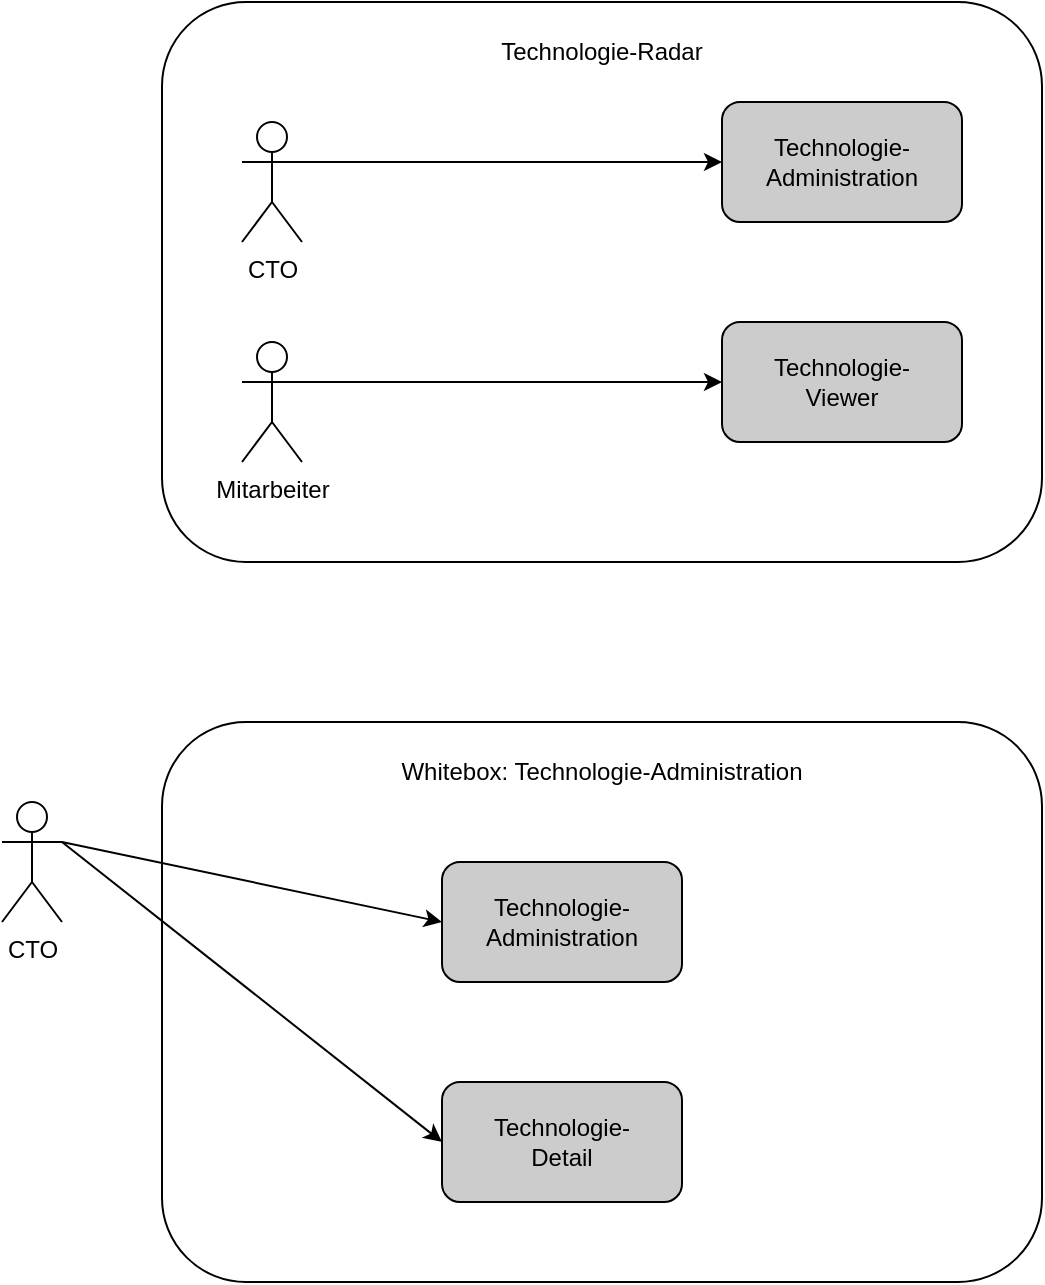 <mxfile version="21.5.0" type="device">
  <diagram name="Seite-1" id="uxfjju9i9PG_mjO08o3u">
    <mxGraphModel dx="819" dy="409" grid="0" gridSize="10" guides="1" tooltips="1" connect="1" arrows="1" fold="1" page="1" pageScale="1" pageWidth="1169" pageHeight="827" math="0" shadow="0">
      <root>
        <mxCell id="0" />
        <mxCell id="1" parent="0" />
        <mxCell id="NbruovcMLJj9p4fa_hdd-1" value="" style="rounded=1;whiteSpace=wrap;html=1;" vertex="1" parent="1">
          <mxGeometry x="320" y="40" width="440" height="280" as="geometry" />
        </mxCell>
        <mxCell id="NbruovcMLJj9p4fa_hdd-2" value="CTO" style="shape=umlActor;verticalLabelPosition=bottom;verticalAlign=top;html=1;outlineConnect=0;" vertex="1" parent="1">
          <mxGeometry x="360" y="100" width="30" height="60" as="geometry" />
        </mxCell>
        <mxCell id="NbruovcMLJj9p4fa_hdd-3" value="Technologie-Radar" style="text;html=1;strokeColor=none;fillColor=none;align=center;verticalAlign=middle;whiteSpace=wrap;rounded=0;" vertex="1" parent="1">
          <mxGeometry x="320" y="40" width="440" height="50" as="geometry" />
        </mxCell>
        <mxCell id="NbruovcMLJj9p4fa_hdd-4" value="Mitarbeiter" style="shape=umlActor;verticalLabelPosition=bottom;verticalAlign=top;html=1;outlineConnect=0;" vertex="1" parent="1">
          <mxGeometry x="360" y="210" width="30" height="60" as="geometry" />
        </mxCell>
        <mxCell id="NbruovcMLJj9p4fa_hdd-6" value="" style="endArrow=classic;html=1;rounded=0;exitX=1;exitY=0.333;exitDx=0;exitDy=0;exitPerimeter=0;entryX=0;entryY=0.5;entryDx=0;entryDy=0;" edge="1" parent="1" source="NbruovcMLJj9p4fa_hdd-2" target="NbruovcMLJj9p4fa_hdd-7">
          <mxGeometry width="50" height="50" relative="1" as="geometry">
            <mxPoint x="400" y="160" as="sourcePoint" />
            <mxPoint x="430" y="480" as="targetPoint" />
          </mxGeometry>
        </mxCell>
        <mxCell id="NbruovcMLJj9p4fa_hdd-7" value="Technologie-Administration" style="rounded=1;whiteSpace=wrap;html=1;fillColor=#CCCCCC;" vertex="1" parent="1">
          <mxGeometry x="600" y="90" width="120" height="60" as="geometry" />
        </mxCell>
        <mxCell id="NbruovcMLJj9p4fa_hdd-8" value="Technologie-&lt;br&gt;Viewer" style="rounded=1;whiteSpace=wrap;html=1;fillColor=#CCCCCC;" vertex="1" parent="1">
          <mxGeometry x="600" y="200" width="120" height="60" as="geometry" />
        </mxCell>
        <mxCell id="NbruovcMLJj9p4fa_hdd-9" value="" style="endArrow=classic;html=1;rounded=0;exitX=1;exitY=0.333;exitDx=0;exitDy=0;exitPerimeter=0;entryX=0;entryY=0.5;entryDx=0;entryDy=0;" edge="1" parent="1" source="NbruovcMLJj9p4fa_hdd-4" target="NbruovcMLJj9p4fa_hdd-8">
          <mxGeometry width="50" height="50" relative="1" as="geometry">
            <mxPoint x="400" y="240" as="sourcePoint" />
            <mxPoint x="450" y="190" as="targetPoint" />
          </mxGeometry>
        </mxCell>
        <mxCell id="NbruovcMLJj9p4fa_hdd-11" value="" style="rounded=1;whiteSpace=wrap;html=1;" vertex="1" parent="1">
          <mxGeometry x="320" y="400" width="440" height="280" as="geometry" />
        </mxCell>
        <mxCell id="NbruovcMLJj9p4fa_hdd-12" value="CTO" style="shape=umlActor;verticalLabelPosition=bottom;verticalAlign=top;html=1;outlineConnect=0;" vertex="1" parent="1">
          <mxGeometry x="240" y="440" width="30" height="60" as="geometry" />
        </mxCell>
        <mxCell id="NbruovcMLJj9p4fa_hdd-13" value="Whitebox: Technologie-Administration" style="text;html=1;strokeColor=none;fillColor=none;align=center;verticalAlign=middle;whiteSpace=wrap;rounded=0;" vertex="1" parent="1">
          <mxGeometry x="320" y="400" width="440" height="50" as="geometry" />
        </mxCell>
        <mxCell id="NbruovcMLJj9p4fa_hdd-15" value="" style="endArrow=classic;html=1;rounded=0;exitX=1;exitY=0.333;exitDx=0;exitDy=0;exitPerimeter=0;entryX=0;entryY=0.5;entryDx=0;entryDy=0;" edge="1" parent="1" source="NbruovcMLJj9p4fa_hdd-12" target="NbruovcMLJj9p4fa_hdd-16">
          <mxGeometry width="50" height="50" relative="1" as="geometry">
            <mxPoint x="400" y="520" as="sourcePoint" />
            <mxPoint x="430" y="840" as="targetPoint" />
          </mxGeometry>
        </mxCell>
        <mxCell id="NbruovcMLJj9p4fa_hdd-16" value="Technologie-Administration" style="rounded=1;whiteSpace=wrap;html=1;fillColor=#CCCCCC;" vertex="1" parent="1">
          <mxGeometry x="460" y="470" width="120" height="60" as="geometry" />
        </mxCell>
        <mxCell id="NbruovcMLJj9p4fa_hdd-27" value="Technologie-&lt;br&gt;Detail" style="rounded=1;whiteSpace=wrap;html=1;fillColor=#CCCCCC;" vertex="1" parent="1">
          <mxGeometry x="460" y="580" width="120" height="60" as="geometry" />
        </mxCell>
        <mxCell id="NbruovcMLJj9p4fa_hdd-28" value="" style="endArrow=classic;html=1;rounded=0;exitX=1;exitY=0.333;exitDx=0;exitDy=0;exitPerimeter=0;entryX=0;entryY=0.5;entryDx=0;entryDy=0;" edge="1" parent="1" source="NbruovcMLJj9p4fa_hdd-12" target="NbruovcMLJj9p4fa_hdd-27">
          <mxGeometry width="50" height="50" relative="1" as="geometry">
            <mxPoint x="260" y="560" as="sourcePoint" />
            <mxPoint x="450" y="600" as="targetPoint" />
          </mxGeometry>
        </mxCell>
      </root>
    </mxGraphModel>
  </diagram>
</mxfile>
